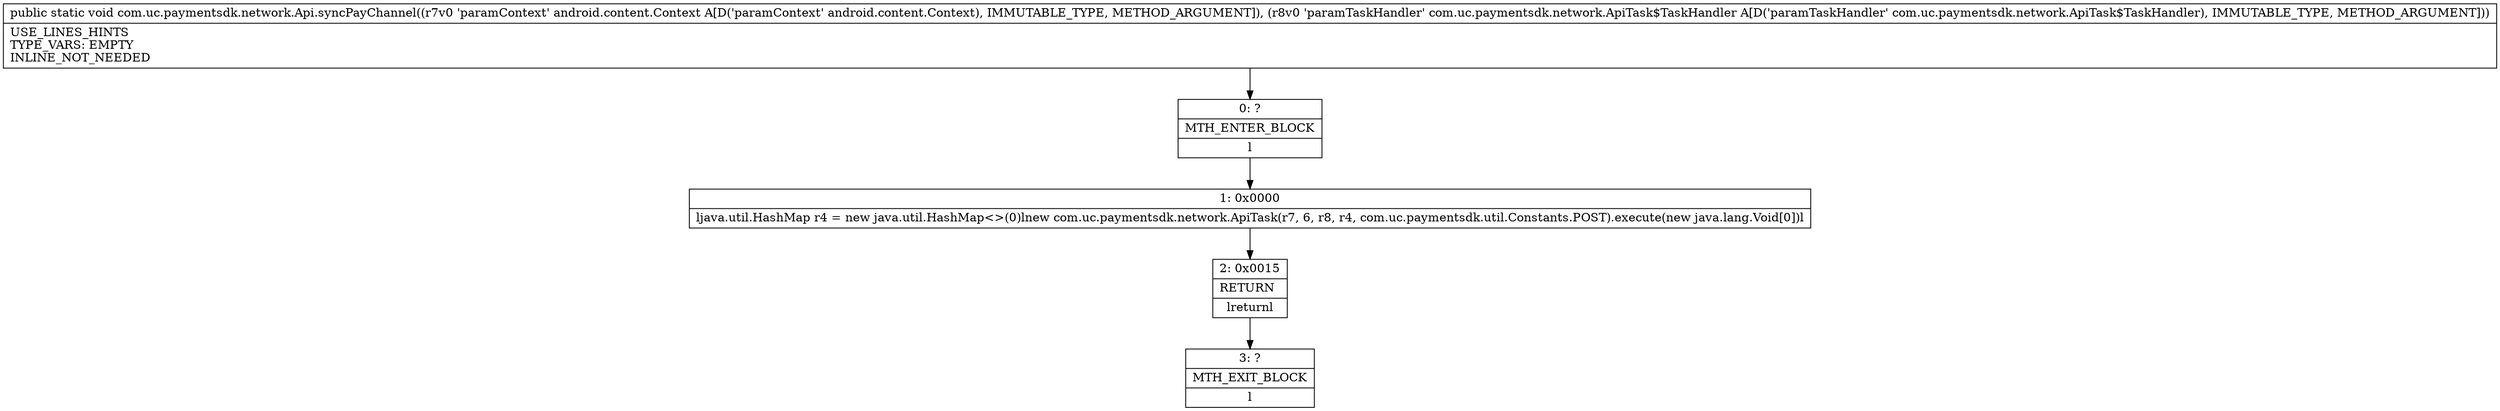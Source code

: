 digraph "CFG forcom.uc.paymentsdk.network.Api.syncPayChannel(Landroid\/content\/Context;Lcom\/uc\/paymentsdk\/network\/ApiTask$TaskHandler;)V" {
Node_0 [shape=record,label="{0\:\ ?|MTH_ENTER_BLOCK\l|l}"];
Node_1 [shape=record,label="{1\:\ 0x0000|ljava.util.HashMap r4 = new java.util.HashMap\<\>(0)lnew com.uc.paymentsdk.network.ApiTask(r7, 6, r8, r4, com.uc.paymentsdk.util.Constants.POST).execute(new java.lang.Void[0])l}"];
Node_2 [shape=record,label="{2\:\ 0x0015|RETURN\l|lreturnl}"];
Node_3 [shape=record,label="{3\:\ ?|MTH_EXIT_BLOCK\l|l}"];
MethodNode[shape=record,label="{public static void com.uc.paymentsdk.network.Api.syncPayChannel((r7v0 'paramContext' android.content.Context A[D('paramContext' android.content.Context), IMMUTABLE_TYPE, METHOD_ARGUMENT]), (r8v0 'paramTaskHandler' com.uc.paymentsdk.network.ApiTask$TaskHandler A[D('paramTaskHandler' com.uc.paymentsdk.network.ApiTask$TaskHandler), IMMUTABLE_TYPE, METHOD_ARGUMENT]))  | USE_LINES_HINTS\lTYPE_VARS: EMPTY\lINLINE_NOT_NEEDED\l}"];
MethodNode -> Node_0;
Node_0 -> Node_1;
Node_1 -> Node_2;
Node_2 -> Node_3;
}

